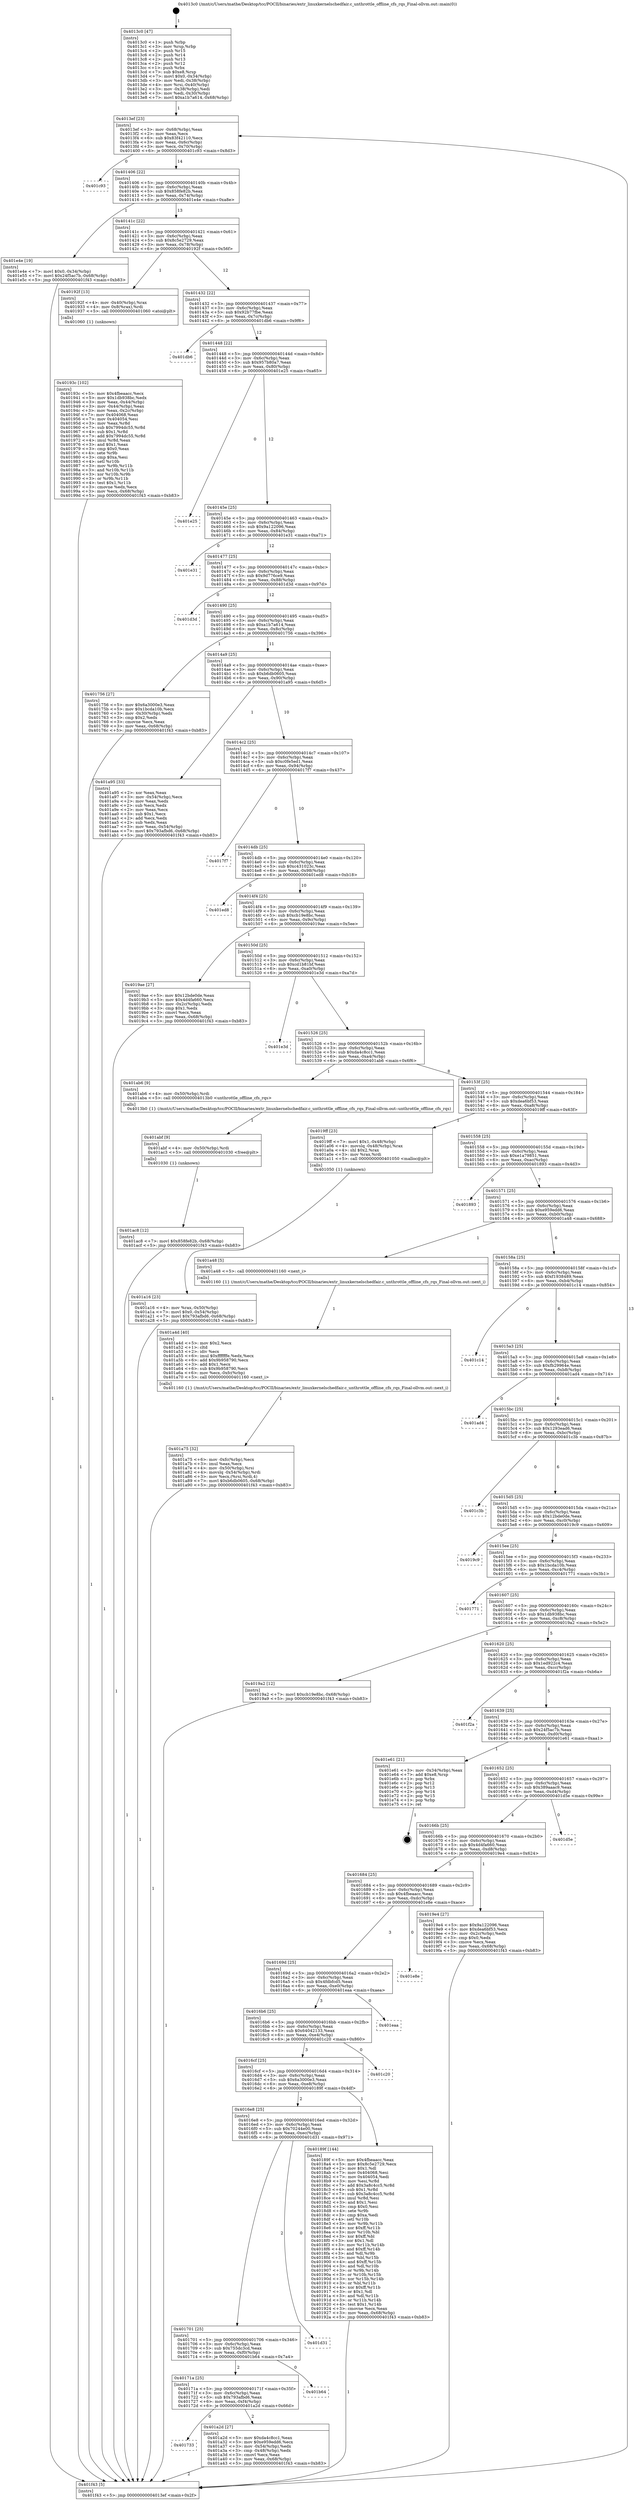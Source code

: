 digraph "0x4013c0" {
  label = "0x4013c0 (/mnt/c/Users/mathe/Desktop/tcc/POCII/binaries/extr_linuxkernelschedfair.c_unthrottle_offline_cfs_rqs_Final-ollvm.out::main(0))"
  labelloc = "t"
  node[shape=record]

  Entry [label="",width=0.3,height=0.3,shape=circle,fillcolor=black,style=filled]
  "0x4013ef" [label="{
     0x4013ef [23]\l
     | [instrs]\l
     &nbsp;&nbsp;0x4013ef \<+3\>: mov -0x68(%rbp),%eax\l
     &nbsp;&nbsp;0x4013f2 \<+2\>: mov %eax,%ecx\l
     &nbsp;&nbsp;0x4013f4 \<+6\>: sub $0x83f42110,%ecx\l
     &nbsp;&nbsp;0x4013fa \<+3\>: mov %eax,-0x6c(%rbp)\l
     &nbsp;&nbsp;0x4013fd \<+3\>: mov %ecx,-0x70(%rbp)\l
     &nbsp;&nbsp;0x401400 \<+6\>: je 0000000000401c93 \<main+0x8d3\>\l
  }"]
  "0x401c93" [label="{
     0x401c93\l
  }", style=dashed]
  "0x401406" [label="{
     0x401406 [22]\l
     | [instrs]\l
     &nbsp;&nbsp;0x401406 \<+5\>: jmp 000000000040140b \<main+0x4b\>\l
     &nbsp;&nbsp;0x40140b \<+3\>: mov -0x6c(%rbp),%eax\l
     &nbsp;&nbsp;0x40140e \<+5\>: sub $0x858fe82b,%eax\l
     &nbsp;&nbsp;0x401413 \<+3\>: mov %eax,-0x74(%rbp)\l
     &nbsp;&nbsp;0x401416 \<+6\>: je 0000000000401e4e \<main+0xa8e\>\l
  }"]
  Exit [label="",width=0.3,height=0.3,shape=circle,fillcolor=black,style=filled,peripheries=2]
  "0x401e4e" [label="{
     0x401e4e [19]\l
     | [instrs]\l
     &nbsp;&nbsp;0x401e4e \<+7\>: movl $0x0,-0x34(%rbp)\l
     &nbsp;&nbsp;0x401e55 \<+7\>: movl $0x24f5ac7b,-0x68(%rbp)\l
     &nbsp;&nbsp;0x401e5c \<+5\>: jmp 0000000000401f43 \<main+0xb83\>\l
  }"]
  "0x40141c" [label="{
     0x40141c [22]\l
     | [instrs]\l
     &nbsp;&nbsp;0x40141c \<+5\>: jmp 0000000000401421 \<main+0x61\>\l
     &nbsp;&nbsp;0x401421 \<+3\>: mov -0x6c(%rbp),%eax\l
     &nbsp;&nbsp;0x401424 \<+5\>: sub $0x8c5e2729,%eax\l
     &nbsp;&nbsp;0x401429 \<+3\>: mov %eax,-0x78(%rbp)\l
     &nbsp;&nbsp;0x40142c \<+6\>: je 000000000040192f \<main+0x56f\>\l
  }"]
  "0x401ac8" [label="{
     0x401ac8 [12]\l
     | [instrs]\l
     &nbsp;&nbsp;0x401ac8 \<+7\>: movl $0x858fe82b,-0x68(%rbp)\l
     &nbsp;&nbsp;0x401acf \<+5\>: jmp 0000000000401f43 \<main+0xb83\>\l
  }"]
  "0x40192f" [label="{
     0x40192f [13]\l
     | [instrs]\l
     &nbsp;&nbsp;0x40192f \<+4\>: mov -0x40(%rbp),%rax\l
     &nbsp;&nbsp;0x401933 \<+4\>: mov 0x8(%rax),%rdi\l
     &nbsp;&nbsp;0x401937 \<+5\>: call 0000000000401060 \<atoi@plt\>\l
     | [calls]\l
     &nbsp;&nbsp;0x401060 \{1\} (unknown)\l
  }"]
  "0x401432" [label="{
     0x401432 [22]\l
     | [instrs]\l
     &nbsp;&nbsp;0x401432 \<+5\>: jmp 0000000000401437 \<main+0x77\>\l
     &nbsp;&nbsp;0x401437 \<+3\>: mov -0x6c(%rbp),%eax\l
     &nbsp;&nbsp;0x40143a \<+5\>: sub $0x92b77fbe,%eax\l
     &nbsp;&nbsp;0x40143f \<+3\>: mov %eax,-0x7c(%rbp)\l
     &nbsp;&nbsp;0x401442 \<+6\>: je 0000000000401db6 \<main+0x9f6\>\l
  }"]
  "0x401abf" [label="{
     0x401abf [9]\l
     | [instrs]\l
     &nbsp;&nbsp;0x401abf \<+4\>: mov -0x50(%rbp),%rdi\l
     &nbsp;&nbsp;0x401ac3 \<+5\>: call 0000000000401030 \<free@plt\>\l
     | [calls]\l
     &nbsp;&nbsp;0x401030 \{1\} (unknown)\l
  }"]
  "0x401db6" [label="{
     0x401db6\l
  }", style=dashed]
  "0x401448" [label="{
     0x401448 [22]\l
     | [instrs]\l
     &nbsp;&nbsp;0x401448 \<+5\>: jmp 000000000040144d \<main+0x8d\>\l
     &nbsp;&nbsp;0x40144d \<+3\>: mov -0x6c(%rbp),%eax\l
     &nbsp;&nbsp;0x401450 \<+5\>: sub $0x957b80a7,%eax\l
     &nbsp;&nbsp;0x401455 \<+3\>: mov %eax,-0x80(%rbp)\l
     &nbsp;&nbsp;0x401458 \<+6\>: je 0000000000401e25 \<main+0xa65\>\l
  }"]
  "0x401a75" [label="{
     0x401a75 [32]\l
     | [instrs]\l
     &nbsp;&nbsp;0x401a75 \<+6\>: mov -0xfc(%rbp),%ecx\l
     &nbsp;&nbsp;0x401a7b \<+3\>: imul %eax,%ecx\l
     &nbsp;&nbsp;0x401a7e \<+4\>: mov -0x50(%rbp),%rsi\l
     &nbsp;&nbsp;0x401a82 \<+4\>: movslq -0x54(%rbp),%rdi\l
     &nbsp;&nbsp;0x401a86 \<+3\>: mov %ecx,(%rsi,%rdi,4)\l
     &nbsp;&nbsp;0x401a89 \<+7\>: movl $0xb6db0605,-0x68(%rbp)\l
     &nbsp;&nbsp;0x401a90 \<+5\>: jmp 0000000000401f43 \<main+0xb83\>\l
  }"]
  "0x401e25" [label="{
     0x401e25\l
  }", style=dashed]
  "0x40145e" [label="{
     0x40145e [25]\l
     | [instrs]\l
     &nbsp;&nbsp;0x40145e \<+5\>: jmp 0000000000401463 \<main+0xa3\>\l
     &nbsp;&nbsp;0x401463 \<+3\>: mov -0x6c(%rbp),%eax\l
     &nbsp;&nbsp;0x401466 \<+5\>: sub $0x9a122096,%eax\l
     &nbsp;&nbsp;0x40146b \<+6\>: mov %eax,-0x84(%rbp)\l
     &nbsp;&nbsp;0x401471 \<+6\>: je 0000000000401e31 \<main+0xa71\>\l
  }"]
  "0x401a4d" [label="{
     0x401a4d [40]\l
     | [instrs]\l
     &nbsp;&nbsp;0x401a4d \<+5\>: mov $0x2,%ecx\l
     &nbsp;&nbsp;0x401a52 \<+1\>: cltd\l
     &nbsp;&nbsp;0x401a53 \<+2\>: idiv %ecx\l
     &nbsp;&nbsp;0x401a55 \<+6\>: imul $0xfffffffe,%edx,%ecx\l
     &nbsp;&nbsp;0x401a5b \<+6\>: add $0x9b958790,%ecx\l
     &nbsp;&nbsp;0x401a61 \<+3\>: add $0x1,%ecx\l
     &nbsp;&nbsp;0x401a64 \<+6\>: sub $0x9b958790,%ecx\l
     &nbsp;&nbsp;0x401a6a \<+6\>: mov %ecx,-0xfc(%rbp)\l
     &nbsp;&nbsp;0x401a70 \<+5\>: call 0000000000401160 \<next_i\>\l
     | [calls]\l
     &nbsp;&nbsp;0x401160 \{1\} (/mnt/c/Users/mathe/Desktop/tcc/POCII/binaries/extr_linuxkernelschedfair.c_unthrottle_offline_cfs_rqs_Final-ollvm.out::next_i)\l
  }"]
  "0x401e31" [label="{
     0x401e31\l
  }", style=dashed]
  "0x401477" [label="{
     0x401477 [25]\l
     | [instrs]\l
     &nbsp;&nbsp;0x401477 \<+5\>: jmp 000000000040147c \<main+0xbc\>\l
     &nbsp;&nbsp;0x40147c \<+3\>: mov -0x6c(%rbp),%eax\l
     &nbsp;&nbsp;0x40147f \<+5\>: sub $0x9d776ce9,%eax\l
     &nbsp;&nbsp;0x401484 \<+6\>: mov %eax,-0x88(%rbp)\l
     &nbsp;&nbsp;0x40148a \<+6\>: je 0000000000401d3d \<main+0x97d\>\l
  }"]
  "0x401733" [label="{
     0x401733\l
  }", style=dashed]
  "0x401d3d" [label="{
     0x401d3d\l
  }", style=dashed]
  "0x401490" [label="{
     0x401490 [25]\l
     | [instrs]\l
     &nbsp;&nbsp;0x401490 \<+5\>: jmp 0000000000401495 \<main+0xd5\>\l
     &nbsp;&nbsp;0x401495 \<+3\>: mov -0x6c(%rbp),%eax\l
     &nbsp;&nbsp;0x401498 \<+5\>: sub $0xa1b7a614,%eax\l
     &nbsp;&nbsp;0x40149d \<+6\>: mov %eax,-0x8c(%rbp)\l
     &nbsp;&nbsp;0x4014a3 \<+6\>: je 0000000000401756 \<main+0x396\>\l
  }"]
  "0x401a2d" [label="{
     0x401a2d [27]\l
     | [instrs]\l
     &nbsp;&nbsp;0x401a2d \<+5\>: mov $0xda4c8cc1,%eax\l
     &nbsp;&nbsp;0x401a32 \<+5\>: mov $0xe959edd6,%ecx\l
     &nbsp;&nbsp;0x401a37 \<+3\>: mov -0x54(%rbp),%edx\l
     &nbsp;&nbsp;0x401a3a \<+3\>: cmp -0x48(%rbp),%edx\l
     &nbsp;&nbsp;0x401a3d \<+3\>: cmovl %ecx,%eax\l
     &nbsp;&nbsp;0x401a40 \<+3\>: mov %eax,-0x68(%rbp)\l
     &nbsp;&nbsp;0x401a43 \<+5\>: jmp 0000000000401f43 \<main+0xb83\>\l
  }"]
  "0x401756" [label="{
     0x401756 [27]\l
     | [instrs]\l
     &nbsp;&nbsp;0x401756 \<+5\>: mov $0x6a3000e3,%eax\l
     &nbsp;&nbsp;0x40175b \<+5\>: mov $0x1bcda10b,%ecx\l
     &nbsp;&nbsp;0x401760 \<+3\>: mov -0x30(%rbp),%edx\l
     &nbsp;&nbsp;0x401763 \<+3\>: cmp $0x2,%edx\l
     &nbsp;&nbsp;0x401766 \<+3\>: cmovne %ecx,%eax\l
     &nbsp;&nbsp;0x401769 \<+3\>: mov %eax,-0x68(%rbp)\l
     &nbsp;&nbsp;0x40176c \<+5\>: jmp 0000000000401f43 \<main+0xb83\>\l
  }"]
  "0x4014a9" [label="{
     0x4014a9 [25]\l
     | [instrs]\l
     &nbsp;&nbsp;0x4014a9 \<+5\>: jmp 00000000004014ae \<main+0xee\>\l
     &nbsp;&nbsp;0x4014ae \<+3\>: mov -0x6c(%rbp),%eax\l
     &nbsp;&nbsp;0x4014b1 \<+5\>: sub $0xb6db0605,%eax\l
     &nbsp;&nbsp;0x4014b6 \<+6\>: mov %eax,-0x90(%rbp)\l
     &nbsp;&nbsp;0x4014bc \<+6\>: je 0000000000401a95 \<main+0x6d5\>\l
  }"]
  "0x401f43" [label="{
     0x401f43 [5]\l
     | [instrs]\l
     &nbsp;&nbsp;0x401f43 \<+5\>: jmp 00000000004013ef \<main+0x2f\>\l
  }"]
  "0x4013c0" [label="{
     0x4013c0 [47]\l
     | [instrs]\l
     &nbsp;&nbsp;0x4013c0 \<+1\>: push %rbp\l
     &nbsp;&nbsp;0x4013c1 \<+3\>: mov %rsp,%rbp\l
     &nbsp;&nbsp;0x4013c4 \<+2\>: push %r15\l
     &nbsp;&nbsp;0x4013c6 \<+2\>: push %r14\l
     &nbsp;&nbsp;0x4013c8 \<+2\>: push %r13\l
     &nbsp;&nbsp;0x4013ca \<+2\>: push %r12\l
     &nbsp;&nbsp;0x4013cc \<+1\>: push %rbx\l
     &nbsp;&nbsp;0x4013cd \<+7\>: sub $0xe8,%rsp\l
     &nbsp;&nbsp;0x4013d4 \<+7\>: movl $0x0,-0x34(%rbp)\l
     &nbsp;&nbsp;0x4013db \<+3\>: mov %edi,-0x38(%rbp)\l
     &nbsp;&nbsp;0x4013de \<+4\>: mov %rsi,-0x40(%rbp)\l
     &nbsp;&nbsp;0x4013e2 \<+3\>: mov -0x38(%rbp),%edi\l
     &nbsp;&nbsp;0x4013e5 \<+3\>: mov %edi,-0x30(%rbp)\l
     &nbsp;&nbsp;0x4013e8 \<+7\>: movl $0xa1b7a614,-0x68(%rbp)\l
  }"]
  "0x40171a" [label="{
     0x40171a [25]\l
     | [instrs]\l
     &nbsp;&nbsp;0x40171a \<+5\>: jmp 000000000040171f \<main+0x35f\>\l
     &nbsp;&nbsp;0x40171f \<+3\>: mov -0x6c(%rbp),%eax\l
     &nbsp;&nbsp;0x401722 \<+5\>: sub $0x793afbd6,%eax\l
     &nbsp;&nbsp;0x401727 \<+6\>: mov %eax,-0xf4(%rbp)\l
     &nbsp;&nbsp;0x40172d \<+6\>: je 0000000000401a2d \<main+0x66d\>\l
  }"]
  "0x401a95" [label="{
     0x401a95 [33]\l
     | [instrs]\l
     &nbsp;&nbsp;0x401a95 \<+2\>: xor %eax,%eax\l
     &nbsp;&nbsp;0x401a97 \<+3\>: mov -0x54(%rbp),%ecx\l
     &nbsp;&nbsp;0x401a9a \<+2\>: mov %eax,%edx\l
     &nbsp;&nbsp;0x401a9c \<+2\>: sub %ecx,%edx\l
     &nbsp;&nbsp;0x401a9e \<+2\>: mov %eax,%ecx\l
     &nbsp;&nbsp;0x401aa0 \<+3\>: sub $0x1,%ecx\l
     &nbsp;&nbsp;0x401aa3 \<+2\>: add %ecx,%edx\l
     &nbsp;&nbsp;0x401aa5 \<+2\>: sub %edx,%eax\l
     &nbsp;&nbsp;0x401aa7 \<+3\>: mov %eax,-0x54(%rbp)\l
     &nbsp;&nbsp;0x401aaa \<+7\>: movl $0x793afbd6,-0x68(%rbp)\l
     &nbsp;&nbsp;0x401ab1 \<+5\>: jmp 0000000000401f43 \<main+0xb83\>\l
  }"]
  "0x4014c2" [label="{
     0x4014c2 [25]\l
     | [instrs]\l
     &nbsp;&nbsp;0x4014c2 \<+5\>: jmp 00000000004014c7 \<main+0x107\>\l
     &nbsp;&nbsp;0x4014c7 \<+3\>: mov -0x6c(%rbp),%eax\l
     &nbsp;&nbsp;0x4014ca \<+5\>: sub $0xc0fe5ed1,%eax\l
     &nbsp;&nbsp;0x4014cf \<+6\>: mov %eax,-0x94(%rbp)\l
     &nbsp;&nbsp;0x4014d5 \<+6\>: je 00000000004017f7 \<main+0x437\>\l
  }"]
  "0x401b64" [label="{
     0x401b64\l
  }", style=dashed]
  "0x4017f7" [label="{
     0x4017f7\l
  }", style=dashed]
  "0x4014db" [label="{
     0x4014db [25]\l
     | [instrs]\l
     &nbsp;&nbsp;0x4014db \<+5\>: jmp 00000000004014e0 \<main+0x120\>\l
     &nbsp;&nbsp;0x4014e0 \<+3\>: mov -0x6c(%rbp),%eax\l
     &nbsp;&nbsp;0x4014e3 \<+5\>: sub $0xc431023c,%eax\l
     &nbsp;&nbsp;0x4014e8 \<+6\>: mov %eax,-0x98(%rbp)\l
     &nbsp;&nbsp;0x4014ee \<+6\>: je 0000000000401ed8 \<main+0xb18\>\l
  }"]
  "0x401701" [label="{
     0x401701 [25]\l
     | [instrs]\l
     &nbsp;&nbsp;0x401701 \<+5\>: jmp 0000000000401706 \<main+0x346\>\l
     &nbsp;&nbsp;0x401706 \<+3\>: mov -0x6c(%rbp),%eax\l
     &nbsp;&nbsp;0x401709 \<+5\>: sub $0x755dc3cd,%eax\l
     &nbsp;&nbsp;0x40170e \<+6\>: mov %eax,-0xf0(%rbp)\l
     &nbsp;&nbsp;0x401714 \<+6\>: je 0000000000401b64 \<main+0x7a4\>\l
  }"]
  "0x401ed8" [label="{
     0x401ed8\l
  }", style=dashed]
  "0x4014f4" [label="{
     0x4014f4 [25]\l
     | [instrs]\l
     &nbsp;&nbsp;0x4014f4 \<+5\>: jmp 00000000004014f9 \<main+0x139\>\l
     &nbsp;&nbsp;0x4014f9 \<+3\>: mov -0x6c(%rbp),%eax\l
     &nbsp;&nbsp;0x4014fc \<+5\>: sub $0xcb19e8bc,%eax\l
     &nbsp;&nbsp;0x401501 \<+6\>: mov %eax,-0x9c(%rbp)\l
     &nbsp;&nbsp;0x401507 \<+6\>: je 00000000004019ae \<main+0x5ee\>\l
  }"]
  "0x401d31" [label="{
     0x401d31\l
  }", style=dashed]
  "0x4019ae" [label="{
     0x4019ae [27]\l
     | [instrs]\l
     &nbsp;&nbsp;0x4019ae \<+5\>: mov $0x12bde0de,%eax\l
     &nbsp;&nbsp;0x4019b3 \<+5\>: mov $0x4d4fa660,%ecx\l
     &nbsp;&nbsp;0x4019b8 \<+3\>: mov -0x2c(%rbp),%edx\l
     &nbsp;&nbsp;0x4019bb \<+3\>: cmp $0x1,%edx\l
     &nbsp;&nbsp;0x4019be \<+3\>: cmovl %ecx,%eax\l
     &nbsp;&nbsp;0x4019c1 \<+3\>: mov %eax,-0x68(%rbp)\l
     &nbsp;&nbsp;0x4019c4 \<+5\>: jmp 0000000000401f43 \<main+0xb83\>\l
  }"]
  "0x40150d" [label="{
     0x40150d [25]\l
     | [instrs]\l
     &nbsp;&nbsp;0x40150d \<+5\>: jmp 0000000000401512 \<main+0x152\>\l
     &nbsp;&nbsp;0x401512 \<+3\>: mov -0x6c(%rbp),%eax\l
     &nbsp;&nbsp;0x401515 \<+5\>: sub $0xcd1b81bf,%eax\l
     &nbsp;&nbsp;0x40151a \<+6\>: mov %eax,-0xa0(%rbp)\l
     &nbsp;&nbsp;0x401520 \<+6\>: je 0000000000401e3d \<main+0xa7d\>\l
  }"]
  "0x401a16" [label="{
     0x401a16 [23]\l
     | [instrs]\l
     &nbsp;&nbsp;0x401a16 \<+4\>: mov %rax,-0x50(%rbp)\l
     &nbsp;&nbsp;0x401a1a \<+7\>: movl $0x0,-0x54(%rbp)\l
     &nbsp;&nbsp;0x401a21 \<+7\>: movl $0x793afbd6,-0x68(%rbp)\l
     &nbsp;&nbsp;0x401a28 \<+5\>: jmp 0000000000401f43 \<main+0xb83\>\l
  }"]
  "0x401e3d" [label="{
     0x401e3d\l
  }", style=dashed]
  "0x401526" [label="{
     0x401526 [25]\l
     | [instrs]\l
     &nbsp;&nbsp;0x401526 \<+5\>: jmp 000000000040152b \<main+0x16b\>\l
     &nbsp;&nbsp;0x40152b \<+3\>: mov -0x6c(%rbp),%eax\l
     &nbsp;&nbsp;0x40152e \<+5\>: sub $0xda4c8cc1,%eax\l
     &nbsp;&nbsp;0x401533 \<+6\>: mov %eax,-0xa4(%rbp)\l
     &nbsp;&nbsp;0x401539 \<+6\>: je 0000000000401ab6 \<main+0x6f6\>\l
  }"]
  "0x40193c" [label="{
     0x40193c [102]\l
     | [instrs]\l
     &nbsp;&nbsp;0x40193c \<+5\>: mov $0x4fbeaacc,%ecx\l
     &nbsp;&nbsp;0x401941 \<+5\>: mov $0x1db938bc,%edx\l
     &nbsp;&nbsp;0x401946 \<+3\>: mov %eax,-0x44(%rbp)\l
     &nbsp;&nbsp;0x401949 \<+3\>: mov -0x44(%rbp),%eax\l
     &nbsp;&nbsp;0x40194c \<+3\>: mov %eax,-0x2c(%rbp)\l
     &nbsp;&nbsp;0x40194f \<+7\>: mov 0x404068,%eax\l
     &nbsp;&nbsp;0x401956 \<+7\>: mov 0x404054,%esi\l
     &nbsp;&nbsp;0x40195d \<+3\>: mov %eax,%r8d\l
     &nbsp;&nbsp;0x401960 \<+7\>: sub $0x7994dc55,%r8d\l
     &nbsp;&nbsp;0x401967 \<+4\>: sub $0x1,%r8d\l
     &nbsp;&nbsp;0x40196b \<+7\>: add $0x7994dc55,%r8d\l
     &nbsp;&nbsp;0x401972 \<+4\>: imul %r8d,%eax\l
     &nbsp;&nbsp;0x401976 \<+3\>: and $0x1,%eax\l
     &nbsp;&nbsp;0x401979 \<+3\>: cmp $0x0,%eax\l
     &nbsp;&nbsp;0x40197c \<+4\>: sete %r9b\l
     &nbsp;&nbsp;0x401980 \<+3\>: cmp $0xa,%esi\l
     &nbsp;&nbsp;0x401983 \<+4\>: setl %r10b\l
     &nbsp;&nbsp;0x401987 \<+3\>: mov %r9b,%r11b\l
     &nbsp;&nbsp;0x40198a \<+3\>: and %r10b,%r11b\l
     &nbsp;&nbsp;0x40198d \<+3\>: xor %r10b,%r9b\l
     &nbsp;&nbsp;0x401990 \<+3\>: or %r9b,%r11b\l
     &nbsp;&nbsp;0x401993 \<+4\>: test $0x1,%r11b\l
     &nbsp;&nbsp;0x401997 \<+3\>: cmovne %edx,%ecx\l
     &nbsp;&nbsp;0x40199a \<+3\>: mov %ecx,-0x68(%rbp)\l
     &nbsp;&nbsp;0x40199d \<+5\>: jmp 0000000000401f43 \<main+0xb83\>\l
  }"]
  "0x401ab6" [label="{
     0x401ab6 [9]\l
     | [instrs]\l
     &nbsp;&nbsp;0x401ab6 \<+4\>: mov -0x50(%rbp),%rdi\l
     &nbsp;&nbsp;0x401aba \<+5\>: call 00000000004013b0 \<unthrottle_offline_cfs_rqs\>\l
     | [calls]\l
     &nbsp;&nbsp;0x4013b0 \{1\} (/mnt/c/Users/mathe/Desktop/tcc/POCII/binaries/extr_linuxkernelschedfair.c_unthrottle_offline_cfs_rqs_Final-ollvm.out::unthrottle_offline_cfs_rqs)\l
  }"]
  "0x40153f" [label="{
     0x40153f [25]\l
     | [instrs]\l
     &nbsp;&nbsp;0x40153f \<+5\>: jmp 0000000000401544 \<main+0x184\>\l
     &nbsp;&nbsp;0x401544 \<+3\>: mov -0x6c(%rbp),%eax\l
     &nbsp;&nbsp;0x401547 \<+5\>: sub $0xdea6bf53,%eax\l
     &nbsp;&nbsp;0x40154c \<+6\>: mov %eax,-0xa8(%rbp)\l
     &nbsp;&nbsp;0x401552 \<+6\>: je 00000000004019ff \<main+0x63f\>\l
  }"]
  "0x4016e8" [label="{
     0x4016e8 [25]\l
     | [instrs]\l
     &nbsp;&nbsp;0x4016e8 \<+5\>: jmp 00000000004016ed \<main+0x32d\>\l
     &nbsp;&nbsp;0x4016ed \<+3\>: mov -0x6c(%rbp),%eax\l
     &nbsp;&nbsp;0x4016f0 \<+5\>: sub $0x70244e00,%eax\l
     &nbsp;&nbsp;0x4016f5 \<+6\>: mov %eax,-0xec(%rbp)\l
     &nbsp;&nbsp;0x4016fb \<+6\>: je 0000000000401d31 \<main+0x971\>\l
  }"]
  "0x4019ff" [label="{
     0x4019ff [23]\l
     | [instrs]\l
     &nbsp;&nbsp;0x4019ff \<+7\>: movl $0x1,-0x48(%rbp)\l
     &nbsp;&nbsp;0x401a06 \<+4\>: movslq -0x48(%rbp),%rax\l
     &nbsp;&nbsp;0x401a0a \<+4\>: shl $0x2,%rax\l
     &nbsp;&nbsp;0x401a0e \<+3\>: mov %rax,%rdi\l
     &nbsp;&nbsp;0x401a11 \<+5\>: call 0000000000401050 \<malloc@plt\>\l
     | [calls]\l
     &nbsp;&nbsp;0x401050 \{1\} (unknown)\l
  }"]
  "0x401558" [label="{
     0x401558 [25]\l
     | [instrs]\l
     &nbsp;&nbsp;0x401558 \<+5\>: jmp 000000000040155d \<main+0x19d\>\l
     &nbsp;&nbsp;0x40155d \<+3\>: mov -0x6c(%rbp),%eax\l
     &nbsp;&nbsp;0x401560 \<+5\>: sub $0xe1a79851,%eax\l
     &nbsp;&nbsp;0x401565 \<+6\>: mov %eax,-0xac(%rbp)\l
     &nbsp;&nbsp;0x40156b \<+6\>: je 0000000000401893 \<main+0x4d3\>\l
  }"]
  "0x40189f" [label="{
     0x40189f [144]\l
     | [instrs]\l
     &nbsp;&nbsp;0x40189f \<+5\>: mov $0x4fbeaacc,%eax\l
     &nbsp;&nbsp;0x4018a4 \<+5\>: mov $0x8c5e2729,%ecx\l
     &nbsp;&nbsp;0x4018a9 \<+2\>: mov $0x1,%dl\l
     &nbsp;&nbsp;0x4018ab \<+7\>: mov 0x404068,%esi\l
     &nbsp;&nbsp;0x4018b2 \<+7\>: mov 0x404054,%edi\l
     &nbsp;&nbsp;0x4018b9 \<+3\>: mov %esi,%r8d\l
     &nbsp;&nbsp;0x4018bc \<+7\>: add $0x3a8c4cc5,%r8d\l
     &nbsp;&nbsp;0x4018c3 \<+4\>: sub $0x1,%r8d\l
     &nbsp;&nbsp;0x4018c7 \<+7\>: sub $0x3a8c4cc5,%r8d\l
     &nbsp;&nbsp;0x4018ce \<+4\>: imul %r8d,%esi\l
     &nbsp;&nbsp;0x4018d2 \<+3\>: and $0x1,%esi\l
     &nbsp;&nbsp;0x4018d5 \<+3\>: cmp $0x0,%esi\l
     &nbsp;&nbsp;0x4018d8 \<+4\>: sete %r9b\l
     &nbsp;&nbsp;0x4018dc \<+3\>: cmp $0xa,%edi\l
     &nbsp;&nbsp;0x4018df \<+4\>: setl %r10b\l
     &nbsp;&nbsp;0x4018e3 \<+3\>: mov %r9b,%r11b\l
     &nbsp;&nbsp;0x4018e6 \<+4\>: xor $0xff,%r11b\l
     &nbsp;&nbsp;0x4018ea \<+3\>: mov %r10b,%bl\l
     &nbsp;&nbsp;0x4018ed \<+3\>: xor $0xff,%bl\l
     &nbsp;&nbsp;0x4018f0 \<+3\>: xor $0x1,%dl\l
     &nbsp;&nbsp;0x4018f3 \<+3\>: mov %r11b,%r14b\l
     &nbsp;&nbsp;0x4018f6 \<+4\>: and $0xff,%r14b\l
     &nbsp;&nbsp;0x4018fa \<+3\>: and %dl,%r9b\l
     &nbsp;&nbsp;0x4018fd \<+3\>: mov %bl,%r15b\l
     &nbsp;&nbsp;0x401900 \<+4\>: and $0xff,%r15b\l
     &nbsp;&nbsp;0x401904 \<+3\>: and %dl,%r10b\l
     &nbsp;&nbsp;0x401907 \<+3\>: or %r9b,%r14b\l
     &nbsp;&nbsp;0x40190a \<+3\>: or %r10b,%r15b\l
     &nbsp;&nbsp;0x40190d \<+3\>: xor %r15b,%r14b\l
     &nbsp;&nbsp;0x401910 \<+3\>: or %bl,%r11b\l
     &nbsp;&nbsp;0x401913 \<+4\>: xor $0xff,%r11b\l
     &nbsp;&nbsp;0x401917 \<+3\>: or $0x1,%dl\l
     &nbsp;&nbsp;0x40191a \<+3\>: and %dl,%r11b\l
     &nbsp;&nbsp;0x40191d \<+3\>: or %r11b,%r14b\l
     &nbsp;&nbsp;0x401920 \<+4\>: test $0x1,%r14b\l
     &nbsp;&nbsp;0x401924 \<+3\>: cmovne %ecx,%eax\l
     &nbsp;&nbsp;0x401927 \<+3\>: mov %eax,-0x68(%rbp)\l
     &nbsp;&nbsp;0x40192a \<+5\>: jmp 0000000000401f43 \<main+0xb83\>\l
  }"]
  "0x401893" [label="{
     0x401893\l
  }", style=dashed]
  "0x401571" [label="{
     0x401571 [25]\l
     | [instrs]\l
     &nbsp;&nbsp;0x401571 \<+5\>: jmp 0000000000401576 \<main+0x1b6\>\l
     &nbsp;&nbsp;0x401576 \<+3\>: mov -0x6c(%rbp),%eax\l
     &nbsp;&nbsp;0x401579 \<+5\>: sub $0xe959edd6,%eax\l
     &nbsp;&nbsp;0x40157e \<+6\>: mov %eax,-0xb0(%rbp)\l
     &nbsp;&nbsp;0x401584 \<+6\>: je 0000000000401a48 \<main+0x688\>\l
  }"]
  "0x4016cf" [label="{
     0x4016cf [25]\l
     | [instrs]\l
     &nbsp;&nbsp;0x4016cf \<+5\>: jmp 00000000004016d4 \<main+0x314\>\l
     &nbsp;&nbsp;0x4016d4 \<+3\>: mov -0x6c(%rbp),%eax\l
     &nbsp;&nbsp;0x4016d7 \<+5\>: sub $0x6a3000e3,%eax\l
     &nbsp;&nbsp;0x4016dc \<+6\>: mov %eax,-0xe8(%rbp)\l
     &nbsp;&nbsp;0x4016e2 \<+6\>: je 000000000040189f \<main+0x4df\>\l
  }"]
  "0x401a48" [label="{
     0x401a48 [5]\l
     | [instrs]\l
     &nbsp;&nbsp;0x401a48 \<+5\>: call 0000000000401160 \<next_i\>\l
     | [calls]\l
     &nbsp;&nbsp;0x401160 \{1\} (/mnt/c/Users/mathe/Desktop/tcc/POCII/binaries/extr_linuxkernelschedfair.c_unthrottle_offline_cfs_rqs_Final-ollvm.out::next_i)\l
  }"]
  "0x40158a" [label="{
     0x40158a [25]\l
     | [instrs]\l
     &nbsp;&nbsp;0x40158a \<+5\>: jmp 000000000040158f \<main+0x1cf\>\l
     &nbsp;&nbsp;0x40158f \<+3\>: mov -0x6c(%rbp),%eax\l
     &nbsp;&nbsp;0x401592 \<+5\>: sub $0xf1938489,%eax\l
     &nbsp;&nbsp;0x401597 \<+6\>: mov %eax,-0xb4(%rbp)\l
     &nbsp;&nbsp;0x40159d \<+6\>: je 0000000000401c14 \<main+0x854\>\l
  }"]
  "0x401c20" [label="{
     0x401c20\l
  }", style=dashed]
  "0x401c14" [label="{
     0x401c14\l
  }", style=dashed]
  "0x4015a3" [label="{
     0x4015a3 [25]\l
     | [instrs]\l
     &nbsp;&nbsp;0x4015a3 \<+5\>: jmp 00000000004015a8 \<main+0x1e8\>\l
     &nbsp;&nbsp;0x4015a8 \<+3\>: mov -0x6c(%rbp),%eax\l
     &nbsp;&nbsp;0x4015ab \<+5\>: sub $0xfb29964e,%eax\l
     &nbsp;&nbsp;0x4015b0 \<+6\>: mov %eax,-0xb8(%rbp)\l
     &nbsp;&nbsp;0x4015b6 \<+6\>: je 0000000000401ad4 \<main+0x714\>\l
  }"]
  "0x4016b6" [label="{
     0x4016b6 [25]\l
     | [instrs]\l
     &nbsp;&nbsp;0x4016b6 \<+5\>: jmp 00000000004016bb \<main+0x2fb\>\l
     &nbsp;&nbsp;0x4016bb \<+3\>: mov -0x6c(%rbp),%eax\l
     &nbsp;&nbsp;0x4016be \<+5\>: sub $0x64042133,%eax\l
     &nbsp;&nbsp;0x4016c3 \<+6\>: mov %eax,-0xe4(%rbp)\l
     &nbsp;&nbsp;0x4016c9 \<+6\>: je 0000000000401c20 \<main+0x860\>\l
  }"]
  "0x401ad4" [label="{
     0x401ad4\l
  }", style=dashed]
  "0x4015bc" [label="{
     0x4015bc [25]\l
     | [instrs]\l
     &nbsp;&nbsp;0x4015bc \<+5\>: jmp 00000000004015c1 \<main+0x201\>\l
     &nbsp;&nbsp;0x4015c1 \<+3\>: mov -0x6c(%rbp),%eax\l
     &nbsp;&nbsp;0x4015c4 \<+5\>: sub $0x1293ead6,%eax\l
     &nbsp;&nbsp;0x4015c9 \<+6\>: mov %eax,-0xbc(%rbp)\l
     &nbsp;&nbsp;0x4015cf \<+6\>: je 0000000000401c3b \<main+0x87b\>\l
  }"]
  "0x401eaa" [label="{
     0x401eaa\l
  }", style=dashed]
  "0x401c3b" [label="{
     0x401c3b\l
  }", style=dashed]
  "0x4015d5" [label="{
     0x4015d5 [25]\l
     | [instrs]\l
     &nbsp;&nbsp;0x4015d5 \<+5\>: jmp 00000000004015da \<main+0x21a\>\l
     &nbsp;&nbsp;0x4015da \<+3\>: mov -0x6c(%rbp),%eax\l
     &nbsp;&nbsp;0x4015dd \<+5\>: sub $0x12bde0de,%eax\l
     &nbsp;&nbsp;0x4015e2 \<+6\>: mov %eax,-0xc0(%rbp)\l
     &nbsp;&nbsp;0x4015e8 \<+6\>: je 00000000004019c9 \<main+0x609\>\l
  }"]
  "0x40169d" [label="{
     0x40169d [25]\l
     | [instrs]\l
     &nbsp;&nbsp;0x40169d \<+5\>: jmp 00000000004016a2 \<main+0x2e2\>\l
     &nbsp;&nbsp;0x4016a2 \<+3\>: mov -0x6c(%rbp),%eax\l
     &nbsp;&nbsp;0x4016a5 \<+5\>: sub $0x4fdbfcd5,%eax\l
     &nbsp;&nbsp;0x4016aa \<+6\>: mov %eax,-0xe0(%rbp)\l
     &nbsp;&nbsp;0x4016b0 \<+6\>: je 0000000000401eaa \<main+0xaea\>\l
  }"]
  "0x4019c9" [label="{
     0x4019c9\l
  }", style=dashed]
  "0x4015ee" [label="{
     0x4015ee [25]\l
     | [instrs]\l
     &nbsp;&nbsp;0x4015ee \<+5\>: jmp 00000000004015f3 \<main+0x233\>\l
     &nbsp;&nbsp;0x4015f3 \<+3\>: mov -0x6c(%rbp),%eax\l
     &nbsp;&nbsp;0x4015f6 \<+5\>: sub $0x1bcda10b,%eax\l
     &nbsp;&nbsp;0x4015fb \<+6\>: mov %eax,-0xc4(%rbp)\l
     &nbsp;&nbsp;0x401601 \<+6\>: je 0000000000401771 \<main+0x3b1\>\l
  }"]
  "0x401e8e" [label="{
     0x401e8e\l
  }", style=dashed]
  "0x401771" [label="{
     0x401771\l
  }", style=dashed]
  "0x401607" [label="{
     0x401607 [25]\l
     | [instrs]\l
     &nbsp;&nbsp;0x401607 \<+5\>: jmp 000000000040160c \<main+0x24c\>\l
     &nbsp;&nbsp;0x40160c \<+3\>: mov -0x6c(%rbp),%eax\l
     &nbsp;&nbsp;0x40160f \<+5\>: sub $0x1db938bc,%eax\l
     &nbsp;&nbsp;0x401614 \<+6\>: mov %eax,-0xc8(%rbp)\l
     &nbsp;&nbsp;0x40161a \<+6\>: je 00000000004019a2 \<main+0x5e2\>\l
  }"]
  "0x401684" [label="{
     0x401684 [25]\l
     | [instrs]\l
     &nbsp;&nbsp;0x401684 \<+5\>: jmp 0000000000401689 \<main+0x2c9\>\l
     &nbsp;&nbsp;0x401689 \<+3\>: mov -0x6c(%rbp),%eax\l
     &nbsp;&nbsp;0x40168c \<+5\>: sub $0x4fbeaacc,%eax\l
     &nbsp;&nbsp;0x401691 \<+6\>: mov %eax,-0xdc(%rbp)\l
     &nbsp;&nbsp;0x401697 \<+6\>: je 0000000000401e8e \<main+0xace\>\l
  }"]
  "0x4019a2" [label="{
     0x4019a2 [12]\l
     | [instrs]\l
     &nbsp;&nbsp;0x4019a2 \<+7\>: movl $0xcb19e8bc,-0x68(%rbp)\l
     &nbsp;&nbsp;0x4019a9 \<+5\>: jmp 0000000000401f43 \<main+0xb83\>\l
  }"]
  "0x401620" [label="{
     0x401620 [25]\l
     | [instrs]\l
     &nbsp;&nbsp;0x401620 \<+5\>: jmp 0000000000401625 \<main+0x265\>\l
     &nbsp;&nbsp;0x401625 \<+3\>: mov -0x6c(%rbp),%eax\l
     &nbsp;&nbsp;0x401628 \<+5\>: sub $0x1ed922c4,%eax\l
     &nbsp;&nbsp;0x40162d \<+6\>: mov %eax,-0xcc(%rbp)\l
     &nbsp;&nbsp;0x401633 \<+6\>: je 0000000000401f2a \<main+0xb6a\>\l
  }"]
  "0x4019e4" [label="{
     0x4019e4 [27]\l
     | [instrs]\l
     &nbsp;&nbsp;0x4019e4 \<+5\>: mov $0x9a122096,%eax\l
     &nbsp;&nbsp;0x4019e9 \<+5\>: mov $0xdea6bf53,%ecx\l
     &nbsp;&nbsp;0x4019ee \<+3\>: mov -0x2c(%rbp),%edx\l
     &nbsp;&nbsp;0x4019f1 \<+3\>: cmp $0x0,%edx\l
     &nbsp;&nbsp;0x4019f4 \<+3\>: cmove %ecx,%eax\l
     &nbsp;&nbsp;0x4019f7 \<+3\>: mov %eax,-0x68(%rbp)\l
     &nbsp;&nbsp;0x4019fa \<+5\>: jmp 0000000000401f43 \<main+0xb83\>\l
  }"]
  "0x401f2a" [label="{
     0x401f2a\l
  }", style=dashed]
  "0x401639" [label="{
     0x401639 [25]\l
     | [instrs]\l
     &nbsp;&nbsp;0x401639 \<+5\>: jmp 000000000040163e \<main+0x27e\>\l
     &nbsp;&nbsp;0x40163e \<+3\>: mov -0x6c(%rbp),%eax\l
     &nbsp;&nbsp;0x401641 \<+5\>: sub $0x24f5ac7b,%eax\l
     &nbsp;&nbsp;0x401646 \<+6\>: mov %eax,-0xd0(%rbp)\l
     &nbsp;&nbsp;0x40164c \<+6\>: je 0000000000401e61 \<main+0xaa1\>\l
  }"]
  "0x40166b" [label="{
     0x40166b [25]\l
     | [instrs]\l
     &nbsp;&nbsp;0x40166b \<+5\>: jmp 0000000000401670 \<main+0x2b0\>\l
     &nbsp;&nbsp;0x401670 \<+3\>: mov -0x6c(%rbp),%eax\l
     &nbsp;&nbsp;0x401673 \<+5\>: sub $0x4d4fa660,%eax\l
     &nbsp;&nbsp;0x401678 \<+6\>: mov %eax,-0xd8(%rbp)\l
     &nbsp;&nbsp;0x40167e \<+6\>: je 00000000004019e4 \<main+0x624\>\l
  }"]
  "0x401e61" [label="{
     0x401e61 [21]\l
     | [instrs]\l
     &nbsp;&nbsp;0x401e61 \<+3\>: mov -0x34(%rbp),%eax\l
     &nbsp;&nbsp;0x401e64 \<+7\>: add $0xe8,%rsp\l
     &nbsp;&nbsp;0x401e6b \<+1\>: pop %rbx\l
     &nbsp;&nbsp;0x401e6c \<+2\>: pop %r12\l
     &nbsp;&nbsp;0x401e6e \<+2\>: pop %r13\l
     &nbsp;&nbsp;0x401e70 \<+2\>: pop %r14\l
     &nbsp;&nbsp;0x401e72 \<+2\>: pop %r15\l
     &nbsp;&nbsp;0x401e74 \<+1\>: pop %rbp\l
     &nbsp;&nbsp;0x401e75 \<+1\>: ret\l
  }"]
  "0x401652" [label="{
     0x401652 [25]\l
     | [instrs]\l
     &nbsp;&nbsp;0x401652 \<+5\>: jmp 0000000000401657 \<main+0x297\>\l
     &nbsp;&nbsp;0x401657 \<+3\>: mov -0x6c(%rbp),%eax\l
     &nbsp;&nbsp;0x40165a \<+5\>: sub $0x389aaac9,%eax\l
     &nbsp;&nbsp;0x40165f \<+6\>: mov %eax,-0xd4(%rbp)\l
     &nbsp;&nbsp;0x401665 \<+6\>: je 0000000000401d5e \<main+0x99e\>\l
  }"]
  "0x401d5e" [label="{
     0x401d5e\l
  }", style=dashed]
  Entry -> "0x4013c0" [label=" 1"]
  "0x4013ef" -> "0x401c93" [label=" 0"]
  "0x4013ef" -> "0x401406" [label=" 14"]
  "0x401e61" -> Exit [label=" 1"]
  "0x401406" -> "0x401e4e" [label=" 1"]
  "0x401406" -> "0x40141c" [label=" 13"]
  "0x401e4e" -> "0x401f43" [label=" 1"]
  "0x40141c" -> "0x40192f" [label=" 1"]
  "0x40141c" -> "0x401432" [label=" 12"]
  "0x401ac8" -> "0x401f43" [label=" 1"]
  "0x401432" -> "0x401db6" [label=" 0"]
  "0x401432" -> "0x401448" [label=" 12"]
  "0x401abf" -> "0x401ac8" [label=" 1"]
  "0x401448" -> "0x401e25" [label=" 0"]
  "0x401448" -> "0x40145e" [label=" 12"]
  "0x401ab6" -> "0x401abf" [label=" 1"]
  "0x40145e" -> "0x401e31" [label=" 0"]
  "0x40145e" -> "0x401477" [label=" 12"]
  "0x401a95" -> "0x401f43" [label=" 1"]
  "0x401477" -> "0x401d3d" [label=" 0"]
  "0x401477" -> "0x401490" [label=" 12"]
  "0x401a75" -> "0x401f43" [label=" 1"]
  "0x401490" -> "0x401756" [label=" 1"]
  "0x401490" -> "0x4014a9" [label=" 11"]
  "0x401756" -> "0x401f43" [label=" 1"]
  "0x4013c0" -> "0x4013ef" [label=" 1"]
  "0x401f43" -> "0x4013ef" [label=" 13"]
  "0x401a4d" -> "0x401a75" [label=" 1"]
  "0x4014a9" -> "0x401a95" [label=" 1"]
  "0x4014a9" -> "0x4014c2" [label=" 10"]
  "0x401a2d" -> "0x401f43" [label=" 2"]
  "0x4014c2" -> "0x4017f7" [label=" 0"]
  "0x4014c2" -> "0x4014db" [label=" 10"]
  "0x40171a" -> "0x401733" [label=" 0"]
  "0x4014db" -> "0x401ed8" [label=" 0"]
  "0x4014db" -> "0x4014f4" [label=" 10"]
  "0x401a48" -> "0x401a4d" [label=" 1"]
  "0x4014f4" -> "0x4019ae" [label=" 1"]
  "0x4014f4" -> "0x40150d" [label=" 9"]
  "0x401701" -> "0x40171a" [label=" 2"]
  "0x40150d" -> "0x401e3d" [label=" 0"]
  "0x40150d" -> "0x401526" [label=" 9"]
  "0x40171a" -> "0x401a2d" [label=" 2"]
  "0x401526" -> "0x401ab6" [label=" 1"]
  "0x401526" -> "0x40153f" [label=" 8"]
  "0x4016e8" -> "0x401701" [label=" 2"]
  "0x40153f" -> "0x4019ff" [label=" 1"]
  "0x40153f" -> "0x401558" [label=" 7"]
  "0x4016e8" -> "0x401d31" [label=" 0"]
  "0x401558" -> "0x401893" [label=" 0"]
  "0x401558" -> "0x401571" [label=" 7"]
  "0x401701" -> "0x401b64" [label=" 0"]
  "0x401571" -> "0x401a48" [label=" 1"]
  "0x401571" -> "0x40158a" [label=" 6"]
  "0x4019ff" -> "0x401a16" [label=" 1"]
  "0x40158a" -> "0x401c14" [label=" 0"]
  "0x40158a" -> "0x4015a3" [label=" 6"]
  "0x4019e4" -> "0x401f43" [label=" 1"]
  "0x4015a3" -> "0x401ad4" [label=" 0"]
  "0x4015a3" -> "0x4015bc" [label=" 6"]
  "0x4019a2" -> "0x401f43" [label=" 1"]
  "0x4015bc" -> "0x401c3b" [label=" 0"]
  "0x4015bc" -> "0x4015d5" [label=" 6"]
  "0x40193c" -> "0x401f43" [label=" 1"]
  "0x4015d5" -> "0x4019c9" [label=" 0"]
  "0x4015d5" -> "0x4015ee" [label=" 6"]
  "0x40189f" -> "0x401f43" [label=" 1"]
  "0x4015ee" -> "0x401771" [label=" 0"]
  "0x4015ee" -> "0x401607" [label=" 6"]
  "0x4016cf" -> "0x4016e8" [label=" 2"]
  "0x401607" -> "0x4019a2" [label=" 1"]
  "0x401607" -> "0x401620" [label=" 5"]
  "0x401a16" -> "0x401f43" [label=" 1"]
  "0x401620" -> "0x401f2a" [label=" 0"]
  "0x401620" -> "0x401639" [label=" 5"]
  "0x4016b6" -> "0x4016cf" [label=" 3"]
  "0x401639" -> "0x401e61" [label=" 1"]
  "0x401639" -> "0x401652" [label=" 4"]
  "0x4019ae" -> "0x401f43" [label=" 1"]
  "0x401652" -> "0x401d5e" [label=" 0"]
  "0x401652" -> "0x40166b" [label=" 4"]
  "0x4016b6" -> "0x401c20" [label=" 0"]
  "0x40166b" -> "0x4019e4" [label=" 1"]
  "0x40166b" -> "0x401684" [label=" 3"]
  "0x4016cf" -> "0x40189f" [label=" 1"]
  "0x401684" -> "0x401e8e" [label=" 0"]
  "0x401684" -> "0x40169d" [label=" 3"]
  "0x40192f" -> "0x40193c" [label=" 1"]
  "0x40169d" -> "0x401eaa" [label=" 0"]
  "0x40169d" -> "0x4016b6" [label=" 3"]
}
